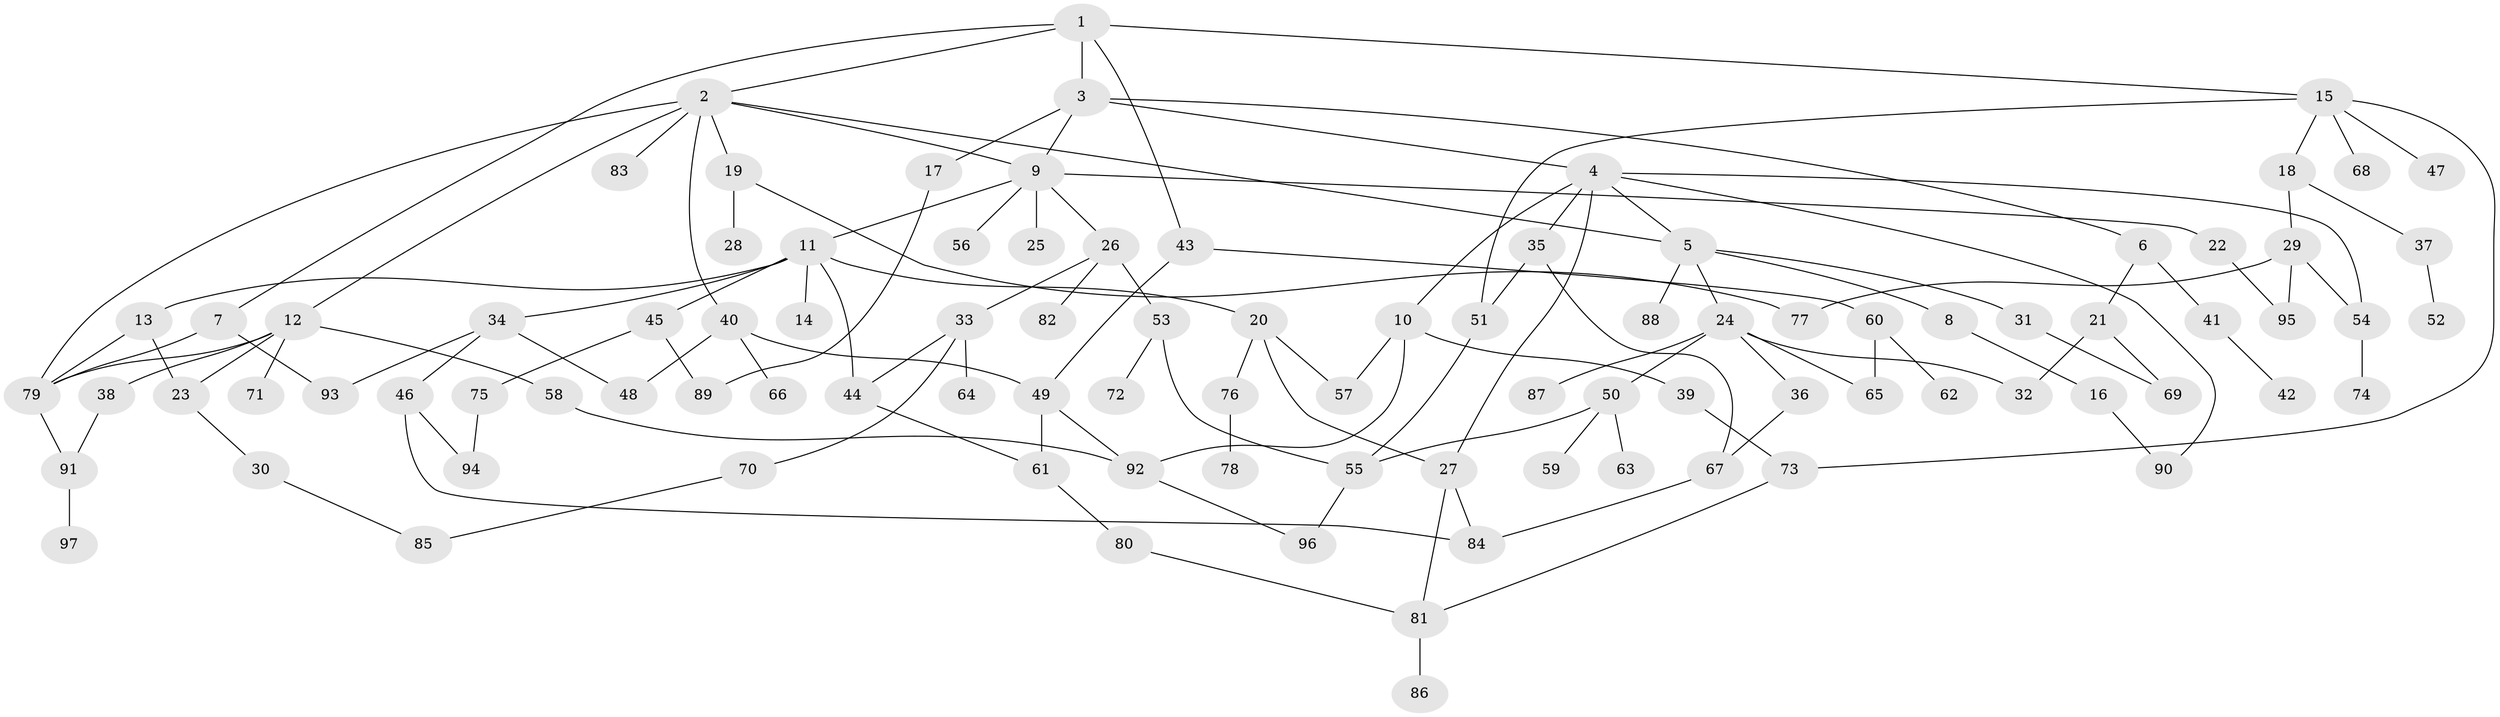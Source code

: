 // coarse degree distribution, {5: 0.05172413793103448, 7: 0.034482758620689655, 11: 0.017241379310344827, 4: 0.10344827586206896, 3: 0.1724137931034483, 2: 0.3103448275862069, 13: 0.017241379310344827, 6: 0.034482758620689655, 1: 0.2413793103448276, 9: 0.017241379310344827}
// Generated by graph-tools (version 1.1) at 2025/17/03/04/25 18:17:08]
// undirected, 97 vertices, 132 edges
graph export_dot {
graph [start="1"]
  node [color=gray90,style=filled];
  1;
  2;
  3;
  4;
  5;
  6;
  7;
  8;
  9;
  10;
  11;
  12;
  13;
  14;
  15;
  16;
  17;
  18;
  19;
  20;
  21;
  22;
  23;
  24;
  25;
  26;
  27;
  28;
  29;
  30;
  31;
  32;
  33;
  34;
  35;
  36;
  37;
  38;
  39;
  40;
  41;
  42;
  43;
  44;
  45;
  46;
  47;
  48;
  49;
  50;
  51;
  52;
  53;
  54;
  55;
  56;
  57;
  58;
  59;
  60;
  61;
  62;
  63;
  64;
  65;
  66;
  67;
  68;
  69;
  70;
  71;
  72;
  73;
  74;
  75;
  76;
  77;
  78;
  79;
  80;
  81;
  82;
  83;
  84;
  85;
  86;
  87;
  88;
  89;
  90;
  91;
  92;
  93;
  94;
  95;
  96;
  97;
  1 -- 2;
  1 -- 3;
  1 -- 7;
  1 -- 15;
  1 -- 43;
  2 -- 12;
  2 -- 19;
  2 -- 40;
  2 -- 83;
  2 -- 9;
  2 -- 5;
  2 -- 79;
  3 -- 4;
  3 -- 6;
  3 -- 9;
  3 -- 17;
  4 -- 5;
  4 -- 10;
  4 -- 35;
  4 -- 54;
  4 -- 27;
  4 -- 90;
  5 -- 8;
  5 -- 24;
  5 -- 31;
  5 -- 88;
  6 -- 21;
  6 -- 41;
  7 -- 79;
  7 -- 93;
  8 -- 16;
  9 -- 11;
  9 -- 22;
  9 -- 25;
  9 -- 26;
  9 -- 56;
  10 -- 39;
  10 -- 57;
  10 -- 92;
  11 -- 13;
  11 -- 14;
  11 -- 20;
  11 -- 34;
  11 -- 45;
  11 -- 44;
  12 -- 23;
  12 -- 38;
  12 -- 58;
  12 -- 71;
  12 -- 79;
  13 -- 79;
  13 -- 23;
  15 -- 18;
  15 -- 47;
  15 -- 68;
  15 -- 51;
  15 -- 73;
  16 -- 90;
  17 -- 89;
  18 -- 29;
  18 -- 37;
  19 -- 28;
  19 -- 77;
  20 -- 27;
  20 -- 76;
  20 -- 57;
  21 -- 32;
  21 -- 69;
  22 -- 95;
  23 -- 30;
  24 -- 36;
  24 -- 50;
  24 -- 65;
  24 -- 87;
  24 -- 32;
  26 -- 33;
  26 -- 53;
  26 -- 82;
  27 -- 84;
  27 -- 81;
  29 -- 54;
  29 -- 77;
  29 -- 95;
  30 -- 85;
  31 -- 69;
  33 -- 44;
  33 -- 64;
  33 -- 70;
  34 -- 46;
  34 -- 48;
  34 -- 93;
  35 -- 51;
  35 -- 67;
  36 -- 67;
  37 -- 52;
  38 -- 91;
  39 -- 73;
  40 -- 66;
  40 -- 49;
  40 -- 48;
  41 -- 42;
  43 -- 49;
  43 -- 60;
  44 -- 61;
  45 -- 75;
  45 -- 89;
  46 -- 94;
  46 -- 84;
  49 -- 61;
  49 -- 92;
  50 -- 59;
  50 -- 63;
  50 -- 55;
  51 -- 55;
  53 -- 55;
  53 -- 72;
  54 -- 74;
  55 -- 96;
  58 -- 92;
  60 -- 62;
  60 -- 65;
  61 -- 80;
  67 -- 84;
  70 -- 85;
  73 -- 81;
  75 -- 94;
  76 -- 78;
  79 -- 91;
  80 -- 81;
  81 -- 86;
  91 -- 97;
  92 -- 96;
}
